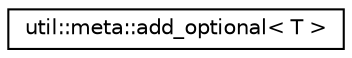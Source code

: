 digraph "Graphical Class Hierarchy"
{
 // LATEX_PDF_SIZE
  edge [fontname="Helvetica",fontsize="10",labelfontname="Helvetica",labelfontsize="10"];
  node [fontname="Helvetica",fontsize="10",shape=record];
  rankdir="LR";
  Node0 [label="util::meta::add_optional\< T \>",height=0.2,width=0.4,color="black", fillcolor="white", style="filled",URL="$structutil_1_1meta_1_1add__optional.html",tooltip="Add optional to a type if required."];
}
